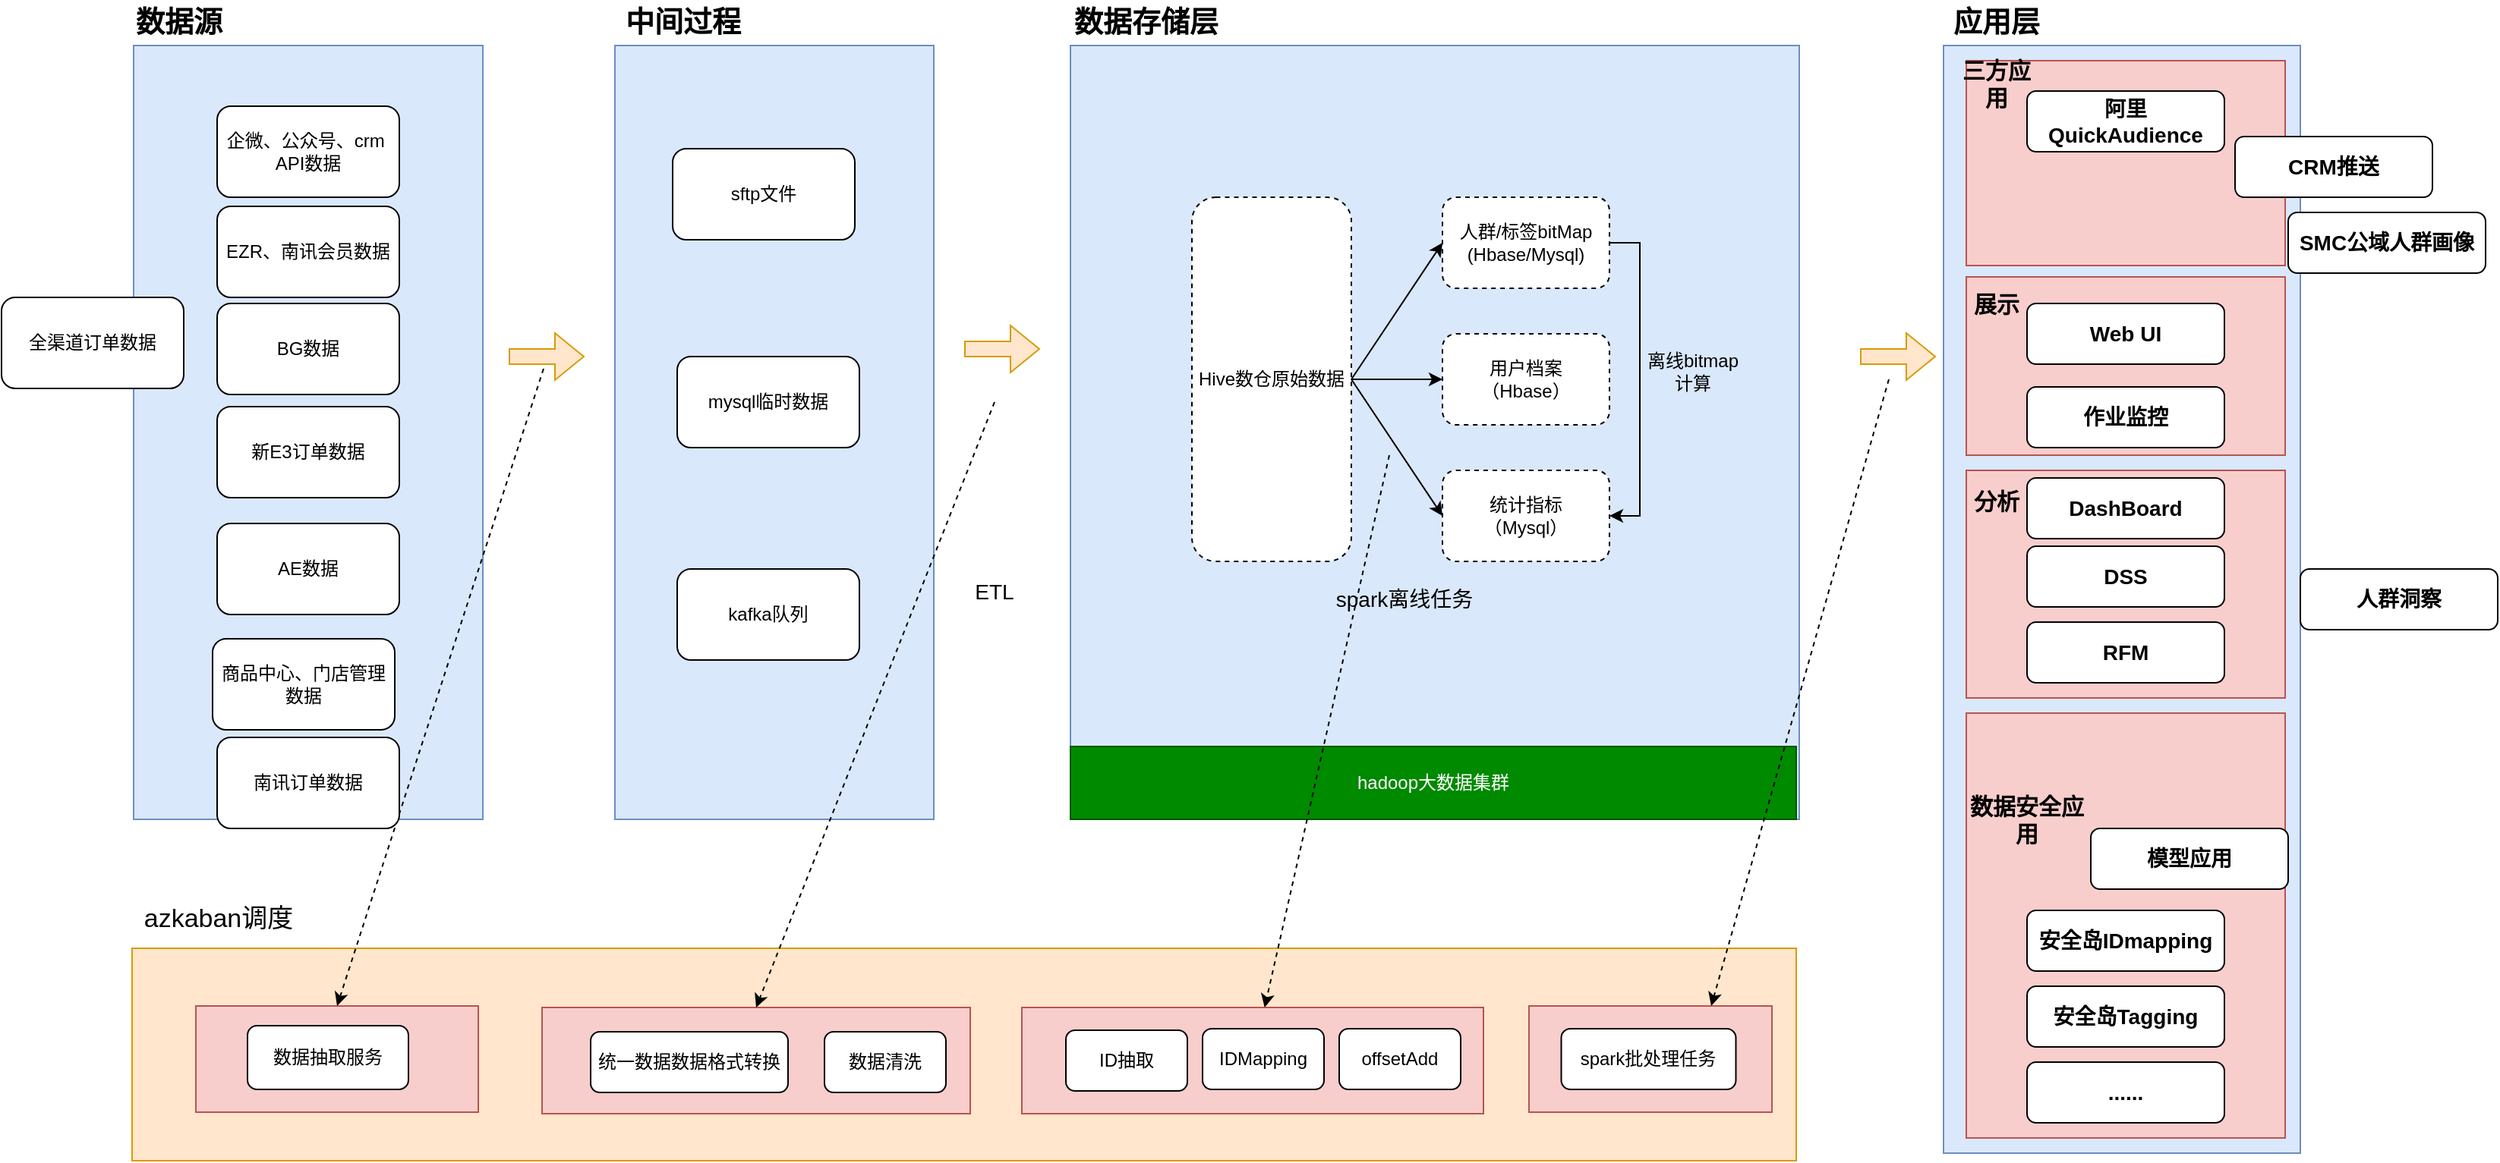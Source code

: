 <mxfile version="24.0.7" type="github">
  <diagram name="第 1 页" id="c-7c_1tNbE0PKbpdtI3S">
    <mxGraphModel dx="1907" dy="772" grid="0" gridSize="10" guides="1" tooltips="1" connect="1" arrows="1" fold="1" page="1" pageScale="1" pageWidth="1700" pageHeight="1100" math="0" shadow="0">
      <root>
        <mxCell id="0" />
        <mxCell id="1" parent="0" />
        <mxCell id="UIdJtbCAdwfRkpfuNcCa-74" value="" style="rounded=0;whiteSpace=wrap;html=1;fillColor=#dae8fc;strokeColor=#6c8ebf;" parent="1" vertex="1">
          <mxGeometry x="1435" y="150" width="235" height="730" as="geometry" />
        </mxCell>
        <mxCell id="UIdJtbCAdwfRkpfuNcCa-43" value="" style="rounded=0;whiteSpace=wrap;html=1;fillColor=#ffe6cc;strokeColor=#d79b00;" parent="1" vertex="1">
          <mxGeometry x="242" y="745" width="1096" height="140" as="geometry" />
        </mxCell>
        <mxCell id="UIdJtbCAdwfRkpfuNcCa-42" value="" style="rounded=0;whiteSpace=wrap;html=1;fillColor=#f8cecc;strokeColor=#b85450;" parent="1" vertex="1">
          <mxGeometry x="828" y="784" width="304" height="70" as="geometry" />
        </mxCell>
        <mxCell id="UIdJtbCAdwfRkpfuNcCa-1" value="" style="rounded=0;whiteSpace=wrap;html=1;fillColor=#dae8fc;strokeColor=#6c8ebf;" parent="1" vertex="1">
          <mxGeometry x="243" y="150" width="230" height="510" as="geometry" />
        </mxCell>
        <mxCell id="UIdJtbCAdwfRkpfuNcCa-2" value="企微、公众号、crm&amp;nbsp; API数据" style="rounded=1;whiteSpace=wrap;html=1;" parent="1" vertex="1">
          <mxGeometry x="298" y="190" width="120" height="60" as="geometry" />
        </mxCell>
        <mxCell id="UIdJtbCAdwfRkpfuNcCa-3" value="AE数据" style="rounded=1;whiteSpace=wrap;html=1;" parent="1" vertex="1">
          <mxGeometry x="298" y="465" width="120" height="60" as="geometry" />
        </mxCell>
        <mxCell id="UIdJtbCAdwfRkpfuNcCa-4" value="BG数据" style="rounded=1;whiteSpace=wrap;html=1;" parent="1" vertex="1">
          <mxGeometry x="298" y="320" width="120" height="60" as="geometry" />
        </mxCell>
        <mxCell id="UIdJtbCAdwfRkpfuNcCa-5" value="EZR、南讯会员数据" style="rounded=1;whiteSpace=wrap;html=1;" parent="1" vertex="1">
          <mxGeometry x="298" y="256" width="120" height="60" as="geometry" />
        </mxCell>
        <mxCell id="UIdJtbCAdwfRkpfuNcCa-9" value="" style="rounded=0;whiteSpace=wrap;html=1;fillColor=#dae8fc;strokeColor=#6c8ebf;" parent="1" vertex="1">
          <mxGeometry x="560" y="150" width="210" height="510" as="geometry" />
        </mxCell>
        <mxCell id="UIdJtbCAdwfRkpfuNcCa-10" value="sftp文件" style="rounded=1;whiteSpace=wrap;html=1;" parent="1" vertex="1">
          <mxGeometry x="598" y="218" width="120" height="60" as="geometry" />
        </mxCell>
        <mxCell id="UIdJtbCAdwfRkpfuNcCa-11" value="mysql临时数据" style="rounded=1;whiteSpace=wrap;html=1;" parent="1" vertex="1">
          <mxGeometry x="601" y="355" width="120" height="60" as="geometry" />
        </mxCell>
        <mxCell id="UIdJtbCAdwfRkpfuNcCa-12" value="kafka队列" style="rounded=1;whiteSpace=wrap;html=1;" parent="1" vertex="1">
          <mxGeometry x="601" y="495" width="120" height="60" as="geometry" />
        </mxCell>
        <mxCell id="UIdJtbCAdwfRkpfuNcCa-14" value="" style="rounded=0;whiteSpace=wrap;html=1;fillColor=#dae8fc;strokeColor=#6c8ebf;" parent="1" vertex="1">
          <mxGeometry x="860" y="150" width="480" height="510" as="geometry" />
        </mxCell>
        <mxCell id="UIdJtbCAdwfRkpfuNcCa-15" value="数据存储层" style="text;html=1;align=center;verticalAlign=middle;whiteSpace=wrap;rounded=0;fontSize=19;fontStyle=1" parent="1" vertex="1">
          <mxGeometry x="850" y="120" width="120" height="30" as="geometry" />
        </mxCell>
        <mxCell id="UIdJtbCAdwfRkpfuNcCa-16" value="数据源" style="text;html=1;align=center;verticalAlign=middle;whiteSpace=wrap;rounded=0;fontSize=19;fontStyle=1" parent="1" vertex="1">
          <mxGeometry x="243" y="120" width="60" height="30" as="geometry" />
        </mxCell>
        <mxCell id="UIdJtbCAdwfRkpfuNcCa-17" value="中间过程" style="text;html=1;align=center;verticalAlign=middle;whiteSpace=wrap;rounded=0;fontSize=19;fontStyle=1" parent="1" vertex="1">
          <mxGeometry x="550" y="120" width="110" height="30" as="geometry" />
        </mxCell>
        <mxCell id="UIdJtbCAdwfRkpfuNcCa-18" value="" style="rounded=0;whiteSpace=wrap;html=1;fillColor=#f8cecc;strokeColor=#b85450;" parent="1" vertex="1">
          <mxGeometry x="512" y="784" width="282" height="70" as="geometry" />
        </mxCell>
        <mxCell id="UIdJtbCAdwfRkpfuNcCa-19" value="统一数据数据格式转换" style="rounded=1;whiteSpace=wrap;html=1;" parent="1" vertex="1">
          <mxGeometry x="544" y="800" width="130" height="40" as="geometry" />
        </mxCell>
        <mxCell id="UIdJtbCAdwfRkpfuNcCa-20" value="数据清洗" style="rounded=1;whiteSpace=wrap;html=1;" parent="1" vertex="1">
          <mxGeometry x="698" y="800" width="80" height="40" as="geometry" />
        </mxCell>
        <mxCell id="UIdJtbCAdwfRkpfuNcCa-21" value="ID抽取" style="rounded=1;whiteSpace=wrap;html=1;" parent="1" vertex="1">
          <mxGeometry x="857" y="799" width="80" height="40" as="geometry" />
        </mxCell>
        <mxCell id="UIdJtbCAdwfRkpfuNcCa-33" value="" style="edgeStyle=orthogonalEdgeStyle;rounded=0;orthogonalLoop=1;jettySize=auto;html=1;" parent="1" source="UIdJtbCAdwfRkpfuNcCa-23" target="UIdJtbCAdwfRkpfuNcCa-25" edge="1">
          <mxGeometry relative="1" as="geometry" />
        </mxCell>
        <mxCell id="UIdJtbCAdwfRkpfuNcCa-23" value="Hive数仓原始数据" style="rounded=1;whiteSpace=wrap;html=1;dashed=1;" parent="1" vertex="1">
          <mxGeometry x="940" y="250" width="105" height="240" as="geometry" />
        </mxCell>
        <mxCell id="UIdJtbCAdwfRkpfuNcCa-29" style="edgeStyle=orthogonalEdgeStyle;rounded=0;orthogonalLoop=1;jettySize=auto;html=1;exitX=1;exitY=0.5;exitDx=0;exitDy=0;entryX=1;entryY=0.5;entryDx=0;entryDy=0;" parent="1" source="UIdJtbCAdwfRkpfuNcCa-24" target="UIdJtbCAdwfRkpfuNcCa-26" edge="1">
          <mxGeometry relative="1" as="geometry" />
        </mxCell>
        <mxCell id="UIdJtbCAdwfRkpfuNcCa-24" value="人群/标签bitMap&lt;br&gt;(Hbase/Mysql)" style="rounded=1;whiteSpace=wrap;html=1;dashed=1;" parent="1" vertex="1">
          <mxGeometry x="1105" y="250" width="110" height="60" as="geometry" />
        </mxCell>
        <mxCell id="UIdJtbCAdwfRkpfuNcCa-25" value="用户档案&lt;br&gt;（Hbase）" style="rounded=1;whiteSpace=wrap;html=1;dashed=1;" parent="1" vertex="1">
          <mxGeometry x="1105" y="340" width="110" height="60" as="geometry" />
        </mxCell>
        <mxCell id="UIdJtbCAdwfRkpfuNcCa-26" value="统计指标&lt;br&gt;（Mysql）" style="rounded=1;whiteSpace=wrap;html=1;dashed=1;" parent="1" vertex="1">
          <mxGeometry x="1105" y="430" width="110" height="60" as="geometry" />
        </mxCell>
        <mxCell id="UIdJtbCAdwfRkpfuNcCa-30" value="离线bitmap计算" style="text;html=1;align=center;verticalAlign=middle;whiteSpace=wrap;rounded=0;" parent="1" vertex="1">
          <mxGeometry x="1235" y="350" width="70" height="30" as="geometry" />
        </mxCell>
        <mxCell id="UIdJtbCAdwfRkpfuNcCa-32" value="" style="endArrow=classic;html=1;rounded=0;entryX=0;entryY=0.5;entryDx=0;entryDy=0;" parent="1" target="UIdJtbCAdwfRkpfuNcCa-24" edge="1">
          <mxGeometry width="50" height="50" relative="1" as="geometry">
            <mxPoint x="1045" y="370" as="sourcePoint" />
            <mxPoint x="1095" y="310" as="targetPoint" />
          </mxGeometry>
        </mxCell>
        <mxCell id="UIdJtbCAdwfRkpfuNcCa-34" value="" style="endArrow=classic;html=1;rounded=0;entryX=0;entryY=0.5;entryDx=0;entryDy=0;" parent="1" target="UIdJtbCAdwfRkpfuNcCa-26" edge="1">
          <mxGeometry width="50" height="50" relative="1" as="geometry">
            <mxPoint x="1045" y="370" as="sourcePoint" />
            <mxPoint x="1095" y="320" as="targetPoint" />
          </mxGeometry>
        </mxCell>
        <mxCell id="UIdJtbCAdwfRkpfuNcCa-35" value="" style="shape=flexArrow;endArrow=classic;html=1;rounded=0;fillColor=#ffe6cc;strokeColor=#d79b00;" parent="1" edge="1">
          <mxGeometry width="50" height="50" relative="1" as="geometry">
            <mxPoint x="790" y="350" as="sourcePoint" />
            <mxPoint x="840" y="350" as="targetPoint" />
          </mxGeometry>
        </mxCell>
        <mxCell id="UIdJtbCAdwfRkpfuNcCa-36" value="" style="shape=flexArrow;endArrow=classic;html=1;rounded=0;fillColor=#ffe6cc;strokeColor=#d79b00;" parent="1" edge="1">
          <mxGeometry width="50" height="50" relative="1" as="geometry">
            <mxPoint x="1380" y="355" as="sourcePoint" />
            <mxPoint x="1430" y="355" as="targetPoint" />
          </mxGeometry>
        </mxCell>
        <mxCell id="UIdJtbCAdwfRkpfuNcCa-38" value="azkaban调度" style="text;html=1;align=center;verticalAlign=middle;whiteSpace=wrap;rounded=0;fontSize=17;" parent="1" vertex="1">
          <mxGeometry x="229" y="710" width="140" height="31" as="geometry" />
        </mxCell>
        <mxCell id="UIdJtbCAdwfRkpfuNcCa-39" value="IDMapping" style="rounded=1;whiteSpace=wrap;html=1;" parent="1" vertex="1">
          <mxGeometry x="947" y="798" width="80" height="40" as="geometry" />
        </mxCell>
        <mxCell id="UIdJtbCAdwfRkpfuNcCa-41" value="offsetAdd" style="rounded=1;whiteSpace=wrap;html=1;" parent="1" vertex="1">
          <mxGeometry x="1037" y="798" width="80" height="40" as="geometry" />
        </mxCell>
        <mxCell id="UIdJtbCAdwfRkpfuNcCa-47" value="" style="endArrow=classic;html=1;rounded=0;entryX=0.5;entryY=0;entryDx=0;entryDy=0;dashed=1;" parent="1" target="UIdJtbCAdwfRkpfuNcCa-18" edge="1">
          <mxGeometry width="50" height="50" relative="1" as="geometry">
            <mxPoint x="810" y="385" as="sourcePoint" />
            <mxPoint x="860" y="335" as="targetPoint" />
          </mxGeometry>
        </mxCell>
        <mxCell id="UIdJtbCAdwfRkpfuNcCa-49" value="spark离线任务" style="text;html=1;align=center;verticalAlign=middle;whiteSpace=wrap;rounded=0;fontSize=14;" parent="1" vertex="1">
          <mxGeometry x="1030" y="500" width="100" height="30" as="geometry" />
        </mxCell>
        <mxCell id="UIdJtbCAdwfRkpfuNcCa-50" value="ETL" style="text;html=1;align=center;verticalAlign=middle;whiteSpace=wrap;rounded=0;fontSize=14;" parent="1" vertex="1">
          <mxGeometry x="770" y="495" width="80" height="30" as="geometry" />
        </mxCell>
        <mxCell id="UIdJtbCAdwfRkpfuNcCa-51" value="" style="rounded=0;whiteSpace=wrap;html=1;fillColor=#f8cecc;strokeColor=#b85450;" parent="1" vertex="1">
          <mxGeometry x="1450" y="160" width="210" height="135" as="geometry" />
        </mxCell>
        <mxCell id="UIdJtbCAdwfRkpfuNcCa-52" value="应用层" style="text;html=1;align=center;verticalAlign=middle;whiteSpace=wrap;rounded=0;fontSize=19;fontStyle=1" parent="1" vertex="1">
          <mxGeometry x="1410" y="120" width="120" height="30" as="geometry" />
        </mxCell>
        <mxCell id="UIdJtbCAdwfRkpfuNcCa-53" value="阿里QuickAudience" style="rounded=1;whiteSpace=wrap;html=1;fontSize=14;fontStyle=1" parent="1" vertex="1">
          <mxGeometry x="1490" y="180" width="130" height="40" as="geometry" />
        </mxCell>
        <mxCell id="UIdJtbCAdwfRkpfuNcCa-54" value="三方应用" style="text;html=1;align=center;verticalAlign=middle;whiteSpace=wrap;rounded=0;fontSize=15;fontStyle=1" parent="1" vertex="1">
          <mxGeometry x="1440" y="160" width="60" height="30" as="geometry" />
        </mxCell>
        <mxCell id="UIdJtbCAdwfRkpfuNcCa-55" value="人群洞察" style="rounded=1;whiteSpace=wrap;html=1;fontSize=14;fontStyle=1" parent="1" vertex="1">
          <mxGeometry x="1670" y="495" width="130" height="40" as="geometry" />
        </mxCell>
        <mxCell id="UIdJtbCAdwfRkpfuNcCa-56" value="" style="rounded=0;whiteSpace=wrap;html=1;fillColor=#f8cecc;strokeColor=#b85450;" parent="1" vertex="1">
          <mxGeometry x="1450" y="302.5" width="210" height="117.5" as="geometry" />
        </mxCell>
        <mxCell id="UIdJtbCAdwfRkpfuNcCa-57" value="Web UI" style="rounded=1;whiteSpace=wrap;html=1;fontSize=14;fontStyle=1" parent="1" vertex="1">
          <mxGeometry x="1490" y="320" width="130" height="40" as="geometry" />
        </mxCell>
        <mxCell id="UIdJtbCAdwfRkpfuNcCa-58" value="展示" style="text;html=1;align=center;verticalAlign=middle;whiteSpace=wrap;rounded=0;fontSize=15;fontStyle=1" parent="1" vertex="1">
          <mxGeometry x="1440" y="305" width="60" height="30" as="geometry" />
        </mxCell>
        <mxCell id="UIdJtbCAdwfRkpfuNcCa-59" value="作业监控" style="rounded=1;whiteSpace=wrap;html=1;fontSize=14;fontStyle=1" parent="1" vertex="1">
          <mxGeometry x="1490" y="375" width="130" height="40" as="geometry" />
        </mxCell>
        <mxCell id="UIdJtbCAdwfRkpfuNcCa-61" value="" style="rounded=0;whiteSpace=wrap;html=1;fillColor=#f8cecc;strokeColor=#b85450;" parent="1" vertex="1">
          <mxGeometry x="1450" y="430" width="210" height="150" as="geometry" />
        </mxCell>
        <mxCell id="UIdJtbCAdwfRkpfuNcCa-62" value="DashBoard" style="rounded=1;whiteSpace=wrap;html=1;fontSize=14;fontStyle=1" parent="1" vertex="1">
          <mxGeometry x="1490" y="435" width="130" height="40" as="geometry" />
        </mxCell>
        <mxCell id="UIdJtbCAdwfRkpfuNcCa-63" value="分析" style="text;html=1;align=center;verticalAlign=middle;whiteSpace=wrap;rounded=0;fontSize=15;fontStyle=1" parent="1" vertex="1">
          <mxGeometry x="1440" y="435" width="60" height="30" as="geometry" />
        </mxCell>
        <mxCell id="UIdJtbCAdwfRkpfuNcCa-64" value="DSS" style="rounded=1;whiteSpace=wrap;html=1;fontSize=14;fontStyle=1" parent="1" vertex="1">
          <mxGeometry x="1490" y="480" width="130" height="40" as="geometry" />
        </mxCell>
        <mxCell id="UIdJtbCAdwfRkpfuNcCa-65" value="RFM" style="rounded=1;whiteSpace=wrap;html=1;fontSize=14;fontStyle=1" parent="1" vertex="1">
          <mxGeometry x="1490" y="530" width="130" height="40" as="geometry" />
        </mxCell>
        <mxCell id="UIdJtbCAdwfRkpfuNcCa-67" value="" style="rounded=0;whiteSpace=wrap;html=1;fillColor=#f8cecc;strokeColor=#b85450;" parent="1" vertex="1">
          <mxGeometry x="1450" y="590" width="210" height="280" as="geometry" />
        </mxCell>
        <mxCell id="UIdJtbCAdwfRkpfuNcCa-68" value="CRM推送" style="rounded=1;whiteSpace=wrap;html=1;fontSize=14;fontStyle=1" parent="1" vertex="1">
          <mxGeometry x="1627" y="210" width="130" height="40" as="geometry" />
        </mxCell>
        <mxCell id="UIdJtbCAdwfRkpfuNcCa-69" value="数据安全应用" style="text;html=1;align=center;verticalAlign=middle;whiteSpace=wrap;rounded=0;fontSize=15;fontStyle=1" parent="1" vertex="1">
          <mxGeometry x="1450" y="645" width="80" height="30" as="geometry" />
        </mxCell>
        <mxCell id="UIdJtbCAdwfRkpfuNcCa-70" value="SMC公域人群画像" style="rounded=1;whiteSpace=wrap;html=1;fontSize=14;fontStyle=1" parent="1" vertex="1">
          <mxGeometry x="1662" y="260" width="130" height="40" as="geometry" />
        </mxCell>
        <mxCell id="UIdJtbCAdwfRkpfuNcCa-71" value="安全岛IDmapping" style="rounded=1;whiteSpace=wrap;html=1;fontSize=14;fontStyle=1" parent="1" vertex="1">
          <mxGeometry x="1490" y="720" width="130" height="40" as="geometry" />
        </mxCell>
        <mxCell id="UIdJtbCAdwfRkpfuNcCa-72" value="安全岛Tagging" style="rounded=1;whiteSpace=wrap;html=1;fontSize=14;fontStyle=1" parent="1" vertex="1">
          <mxGeometry x="1490" y="770" width="130" height="40" as="geometry" />
        </mxCell>
        <mxCell id="UIdJtbCAdwfRkpfuNcCa-73" value="......" style="rounded=1;whiteSpace=wrap;html=1;fontSize=14;fontStyle=1" parent="1" vertex="1">
          <mxGeometry x="1490" y="820" width="130" height="40" as="geometry" />
        </mxCell>
        <mxCell id="UIdJtbCAdwfRkpfuNcCa-80" value="" style="shape=flexArrow;endArrow=classic;html=1;rounded=0;fillColor=#ffe6cc;strokeColor=#d79b00;" parent="1" edge="1">
          <mxGeometry width="50" height="50" relative="1" as="geometry">
            <mxPoint x="490" y="355" as="sourcePoint" />
            <mxPoint x="540" y="355" as="targetPoint" />
          </mxGeometry>
        </mxCell>
        <mxCell id="UIdJtbCAdwfRkpfuNcCa-82" value="" style="rounded=0;whiteSpace=wrap;html=1;fillColor=#f8cecc;strokeColor=#b85450;" parent="1" vertex="1">
          <mxGeometry x="1162" y="783" width="160" height="70" as="geometry" />
        </mxCell>
        <mxCell id="UIdJtbCAdwfRkpfuNcCa-84" value="spark批处理任务" style="rounded=1;whiteSpace=wrap;html=1;" parent="1" vertex="1">
          <mxGeometry x="1183.25" y="798" width="115" height="40" as="geometry" />
        </mxCell>
        <mxCell id="UIdJtbCAdwfRkpfuNcCa-86" value="hadoop大数据集群" style="rounded=0;whiteSpace=wrap;html=1;fillColor=#008a00;fontColor=#ffffff;strokeColor=#005700;" parent="1" vertex="1">
          <mxGeometry x="860" y="612" width="478" height="48" as="geometry" />
        </mxCell>
        <mxCell id="UIdJtbCAdwfRkpfuNcCa-48" value="" style="endArrow=classic;html=1;rounded=0;dashed=1;" parent="1" target="UIdJtbCAdwfRkpfuNcCa-42" edge="1">
          <mxGeometry width="50" height="50" relative="1" as="geometry">
            <mxPoint x="1070" y="420" as="sourcePoint" />
            <mxPoint x="1030" y="705" as="targetPoint" />
          </mxGeometry>
        </mxCell>
        <mxCell id="UIdJtbCAdwfRkpfuNcCa-85" value="" style="endArrow=classic;html=1;rounded=0;dashed=1;entryX=0.75;entryY=0;entryDx=0;entryDy=0;" parent="1" target="UIdJtbCAdwfRkpfuNcCa-82" edge="1">
          <mxGeometry width="50" height="50" relative="1" as="geometry">
            <mxPoint x="1399" y="370" as="sourcePoint" />
            <mxPoint x="1340" y="730" as="targetPoint" />
          </mxGeometry>
        </mxCell>
        <mxCell id="UIdJtbCAdwfRkpfuNcCa-87" value="" style="rounded=0;whiteSpace=wrap;html=1;fillColor=#f8cecc;strokeColor=#b85450;" parent="1" vertex="1">
          <mxGeometry x="284" y="783" width="186" height="70" as="geometry" />
        </mxCell>
        <mxCell id="UIdJtbCAdwfRkpfuNcCa-88" value="数据抽取服务" style="rounded=1;whiteSpace=wrap;html=1;" parent="1" vertex="1">
          <mxGeometry x="318" y="796" width="106" height="42" as="geometry" />
        </mxCell>
        <mxCell id="UIdJtbCAdwfRkpfuNcCa-90" value="" style="endArrow=classic;html=1;rounded=0;entryX=0.5;entryY=0;entryDx=0;entryDy=0;dashed=1;" parent="1" target="UIdJtbCAdwfRkpfuNcCa-87" edge="1">
          <mxGeometry width="50" height="50" relative="1" as="geometry">
            <mxPoint x="513" y="363" as="sourcePoint" />
            <mxPoint x="388" y="762" as="targetPoint" />
          </mxGeometry>
        </mxCell>
        <mxCell id="2bgQPDkZXDnPd8NtcOMJ-1" value="新E3订单数据" style="rounded=1;whiteSpace=wrap;html=1;" vertex="1" parent="1">
          <mxGeometry x="298" y="388" width="120" height="60" as="geometry" />
        </mxCell>
        <mxCell id="2bgQPDkZXDnPd8NtcOMJ-2" value="商品中心、门店管理数据" style="rounded=1;whiteSpace=wrap;html=1;" vertex="1" parent="1">
          <mxGeometry x="295" y="541" width="120" height="60" as="geometry" />
        </mxCell>
        <mxCell id="2bgQPDkZXDnPd8NtcOMJ-3" value="南讯订单数据" style="rounded=1;whiteSpace=wrap;html=1;" vertex="1" parent="1">
          <mxGeometry x="298" y="606" width="120" height="60" as="geometry" />
        </mxCell>
        <mxCell id="2bgQPDkZXDnPd8NtcOMJ-4" value="全渠道订单数据" style="rounded=1;whiteSpace=wrap;html=1;" vertex="1" parent="1">
          <mxGeometry x="156" y="316" width="120" height="60" as="geometry" />
        </mxCell>
        <mxCell id="2bgQPDkZXDnPd8NtcOMJ-5" value="模型应用" style="rounded=1;whiteSpace=wrap;html=1;fontSize=14;fontStyle=1" vertex="1" parent="1">
          <mxGeometry x="1532" y="666" width="130" height="40" as="geometry" />
        </mxCell>
      </root>
    </mxGraphModel>
  </diagram>
</mxfile>
